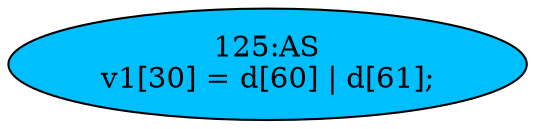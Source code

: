 strict digraph "" {
	node [label="\N"];
	"125:AS"	 [ast="<pyverilog.vparser.ast.Assign object at 0x7fee23004190>",
		def_var="['v1']",
		fillcolor=deepskyblue,
		label="125:AS
v1[30] = d[60] | d[61];",
		statements="[]",
		style=filled,
		typ=Assign,
		use_var="['d', 'd']"];
}
